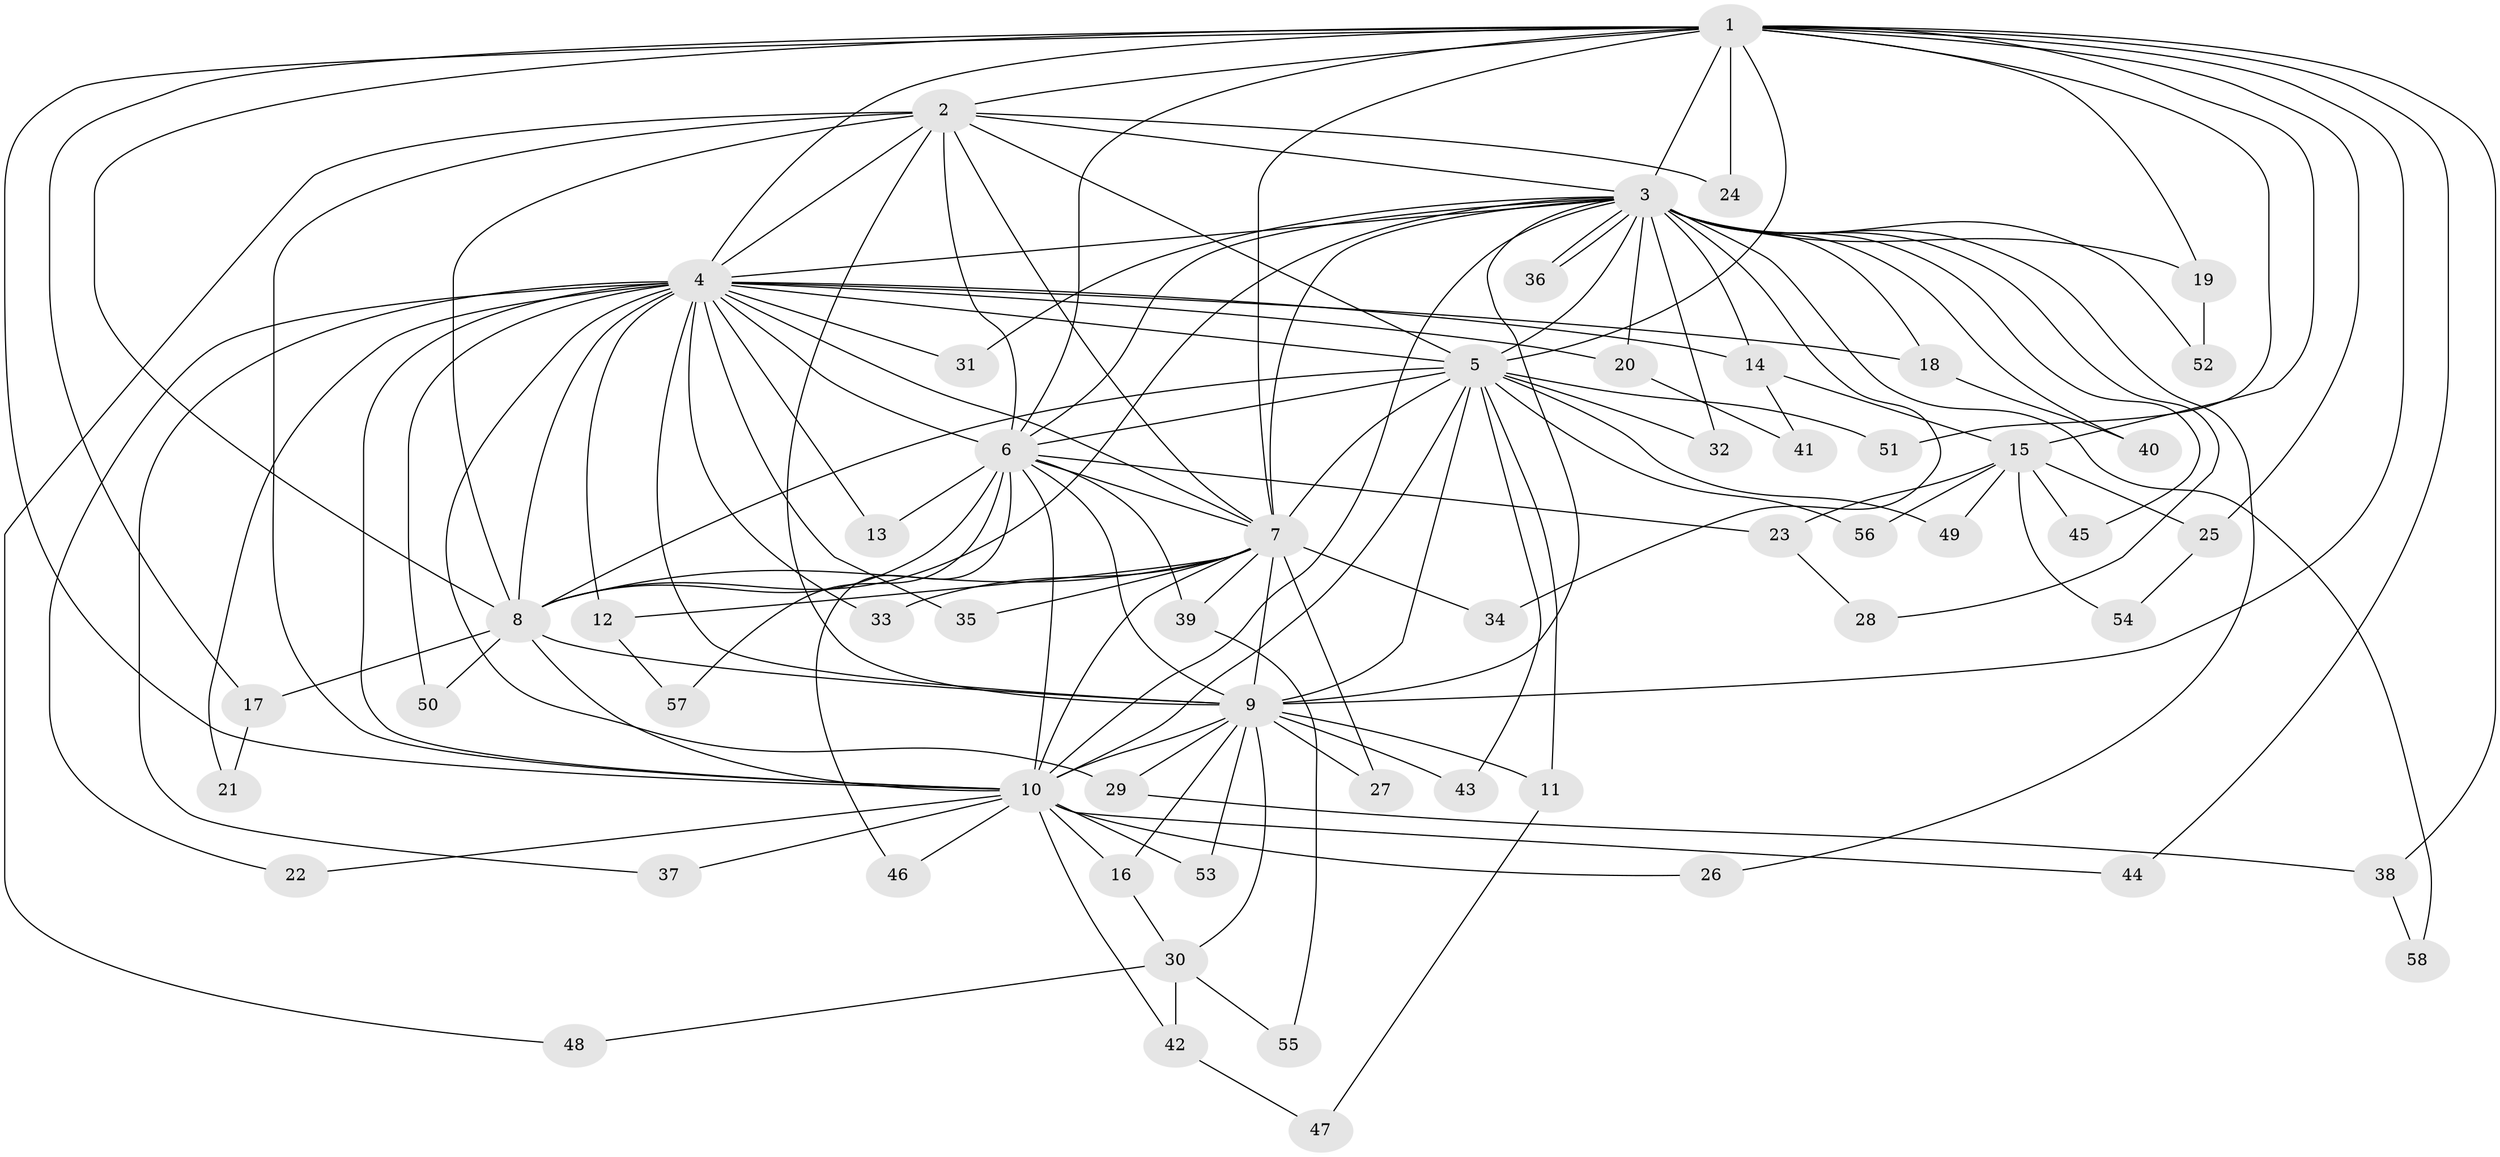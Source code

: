 // Generated by graph-tools (version 1.1) at 2025/11/02/27/25 16:11:04]
// undirected, 58 vertices, 141 edges
graph export_dot {
graph [start="1"]
  node [color=gray90,style=filled];
  1;
  2;
  3;
  4;
  5;
  6;
  7;
  8;
  9;
  10;
  11;
  12;
  13;
  14;
  15;
  16;
  17;
  18;
  19;
  20;
  21;
  22;
  23;
  24;
  25;
  26;
  27;
  28;
  29;
  30;
  31;
  32;
  33;
  34;
  35;
  36;
  37;
  38;
  39;
  40;
  41;
  42;
  43;
  44;
  45;
  46;
  47;
  48;
  49;
  50;
  51;
  52;
  53;
  54;
  55;
  56;
  57;
  58;
  1 -- 2;
  1 -- 3;
  1 -- 4;
  1 -- 5;
  1 -- 6;
  1 -- 7;
  1 -- 8;
  1 -- 9;
  1 -- 10;
  1 -- 15;
  1 -- 17;
  1 -- 19;
  1 -- 24;
  1 -- 25;
  1 -- 38;
  1 -- 44;
  1 -- 51;
  2 -- 3;
  2 -- 4;
  2 -- 5;
  2 -- 6;
  2 -- 7;
  2 -- 8;
  2 -- 9;
  2 -- 10;
  2 -- 24;
  2 -- 48;
  3 -- 4;
  3 -- 5;
  3 -- 6;
  3 -- 7;
  3 -- 8;
  3 -- 9;
  3 -- 10;
  3 -- 14;
  3 -- 18;
  3 -- 19;
  3 -- 20;
  3 -- 26;
  3 -- 28;
  3 -- 31;
  3 -- 32;
  3 -- 34;
  3 -- 36;
  3 -- 36;
  3 -- 40;
  3 -- 45;
  3 -- 52;
  3 -- 58;
  4 -- 5;
  4 -- 6;
  4 -- 7;
  4 -- 8;
  4 -- 9;
  4 -- 10;
  4 -- 12;
  4 -- 13;
  4 -- 14;
  4 -- 18;
  4 -- 20;
  4 -- 21;
  4 -- 22;
  4 -- 29;
  4 -- 31;
  4 -- 33;
  4 -- 35;
  4 -- 37;
  4 -- 50;
  5 -- 6;
  5 -- 7;
  5 -- 8;
  5 -- 9;
  5 -- 10;
  5 -- 11;
  5 -- 32;
  5 -- 43;
  5 -- 49;
  5 -- 51;
  5 -- 56;
  6 -- 7;
  6 -- 8;
  6 -- 9;
  6 -- 10;
  6 -- 13;
  6 -- 23;
  6 -- 39;
  6 -- 46;
  6 -- 57;
  7 -- 8;
  7 -- 9;
  7 -- 10;
  7 -- 12;
  7 -- 27;
  7 -- 33;
  7 -- 34;
  7 -- 35;
  7 -- 39;
  8 -- 9;
  8 -- 10;
  8 -- 17;
  8 -- 50;
  9 -- 10;
  9 -- 11;
  9 -- 16;
  9 -- 27;
  9 -- 29;
  9 -- 30;
  9 -- 43;
  9 -- 53;
  10 -- 16;
  10 -- 22;
  10 -- 26;
  10 -- 37;
  10 -- 42;
  10 -- 44;
  10 -- 46;
  10 -- 53;
  11 -- 47;
  12 -- 57;
  14 -- 15;
  14 -- 41;
  15 -- 23;
  15 -- 25;
  15 -- 45;
  15 -- 49;
  15 -- 54;
  15 -- 56;
  16 -- 30;
  17 -- 21;
  18 -- 40;
  19 -- 52;
  20 -- 41;
  23 -- 28;
  25 -- 54;
  29 -- 38;
  30 -- 42;
  30 -- 48;
  30 -- 55;
  38 -- 58;
  39 -- 55;
  42 -- 47;
}
